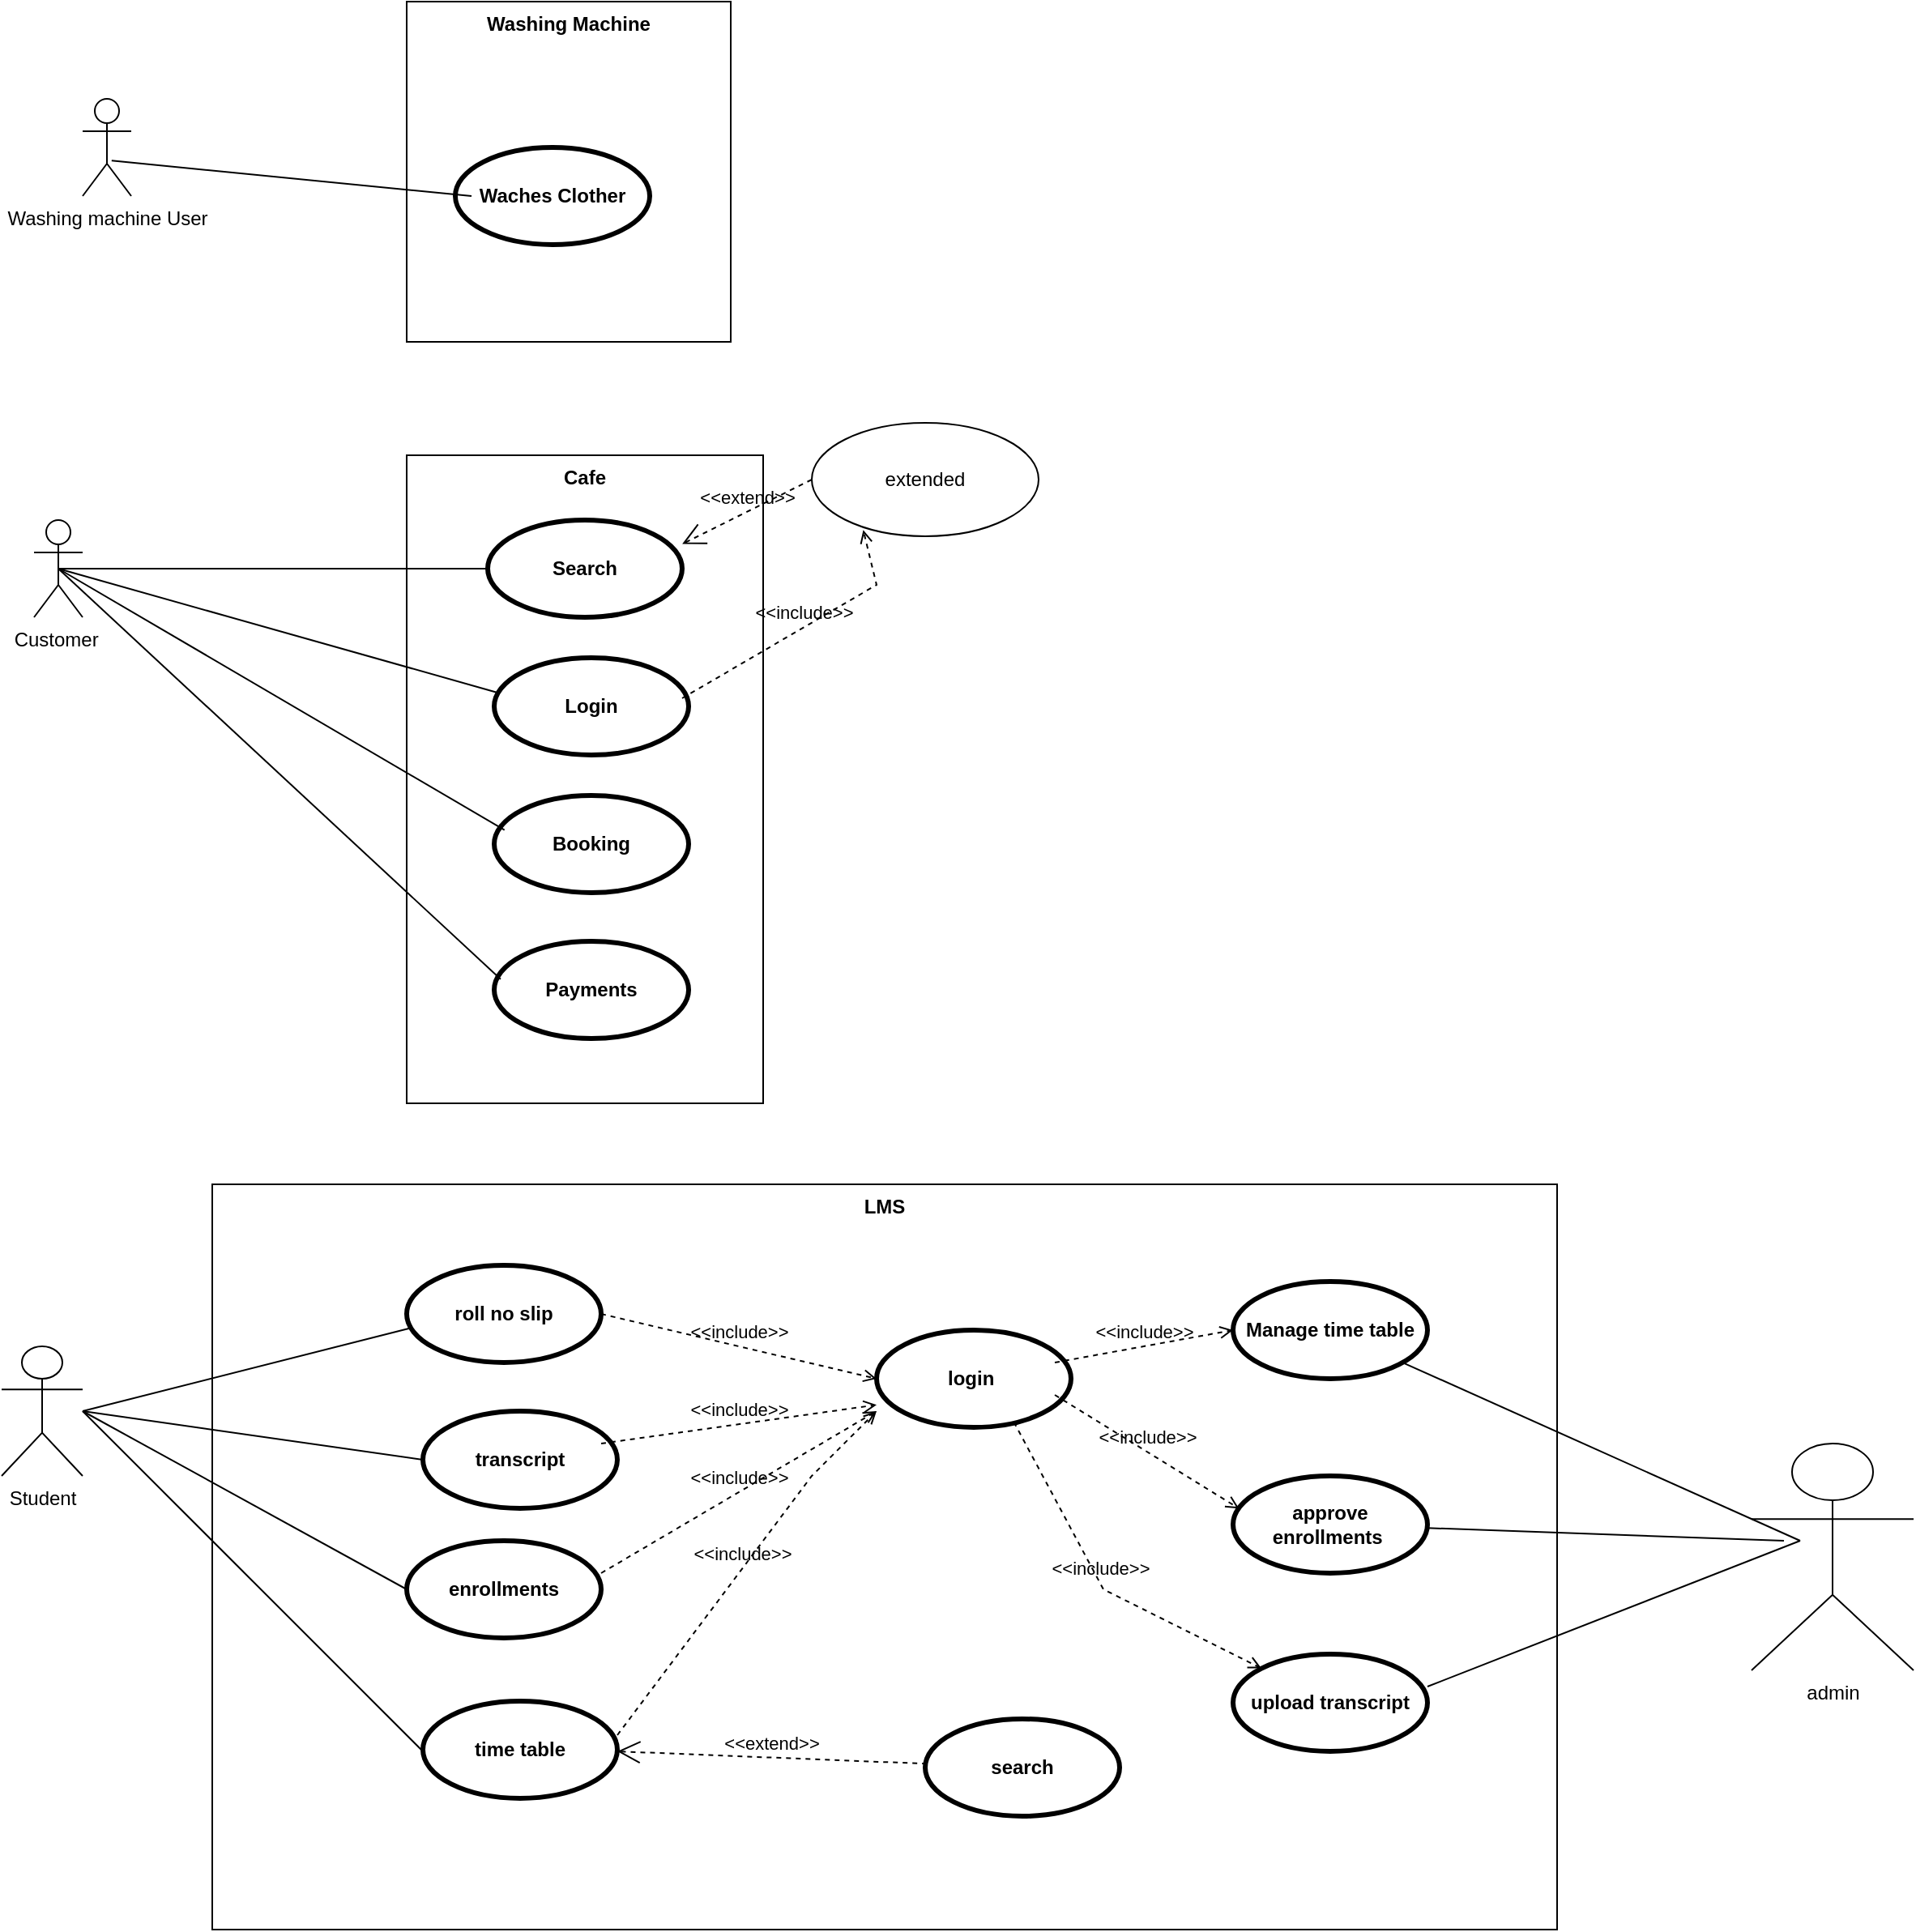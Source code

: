 <mxfile version="23.1.5" type="github">
  <diagram id="C5RBs43oDa-KdzZeNtuy" name="Page-1">
    <mxGraphModel dx="1399" dy="511" grid="1" gridSize="10" guides="1" tooltips="1" connect="1" arrows="1" fold="1" page="1" pageScale="1" pageWidth="827" pageHeight="1169" math="0" shadow="0">
      <root>
        <mxCell id="WIyWlLk6GJQsqaUBKTNV-0" />
        <mxCell id="WIyWlLk6GJQsqaUBKTNV-1" parent="WIyWlLk6GJQsqaUBKTNV-0" />
        <mxCell id="X7WGage1cs4umBxfLJLf-0" value="Washing machine User" style="shape=umlActor;html=1;verticalLabelPosition=bottom;verticalAlign=top;align=center;" vertex="1" parent="WIyWlLk6GJQsqaUBKTNV-1">
          <mxGeometry x="100" y="180" width="30" height="60" as="geometry" />
        </mxCell>
        <mxCell id="X7WGage1cs4umBxfLJLf-2" value="Washing Machine" style="shape=rect;html=1;verticalAlign=top;fontStyle=1;whiteSpace=wrap;align=center;" vertex="1" parent="WIyWlLk6GJQsqaUBKTNV-1">
          <mxGeometry x="300" y="120" width="200" height="210" as="geometry" />
        </mxCell>
        <mxCell id="X7WGage1cs4umBxfLJLf-3" value="Waches Clother" style="shape=ellipse;html=1;strokeWidth=3;fontStyle=1;whiteSpace=wrap;align=center;perimeter=ellipsePerimeter;" vertex="1" parent="WIyWlLk6GJQsqaUBKTNV-1">
          <mxGeometry x="330" y="210" width="120" height="60" as="geometry" />
        </mxCell>
        <mxCell id="X7WGage1cs4umBxfLJLf-7" value="" style="edgeStyle=none;html=1;endArrow=none;verticalAlign=bottom;rounded=0;exitX=0.597;exitY=0.636;exitDx=0;exitDy=0;exitPerimeter=0;" edge="1" parent="WIyWlLk6GJQsqaUBKTNV-1" source="X7WGage1cs4umBxfLJLf-0">
          <mxGeometry width="160" relative="1" as="geometry">
            <mxPoint x="180" y="240" as="sourcePoint" />
            <mxPoint x="340" y="240" as="targetPoint" />
          </mxGeometry>
        </mxCell>
        <mxCell id="X7WGage1cs4umBxfLJLf-8" value="Customer&amp;nbsp;" style="shape=umlActor;html=1;verticalLabelPosition=bottom;verticalAlign=top;align=center;" vertex="1" parent="WIyWlLk6GJQsqaUBKTNV-1">
          <mxGeometry x="70" y="440" width="30" height="60" as="geometry" />
        </mxCell>
        <mxCell id="X7WGage1cs4umBxfLJLf-9" value="Cafe" style="shape=rect;html=1;verticalAlign=top;fontStyle=1;whiteSpace=wrap;align=center;" vertex="1" parent="WIyWlLk6GJQsqaUBKTNV-1">
          <mxGeometry x="300" y="400" width="220" height="400" as="geometry" />
        </mxCell>
        <mxCell id="X7WGage1cs4umBxfLJLf-10" value="Search" style="shape=ellipse;html=1;strokeWidth=3;fontStyle=1;whiteSpace=wrap;align=center;perimeter=ellipsePerimeter;" vertex="1" parent="WIyWlLk6GJQsqaUBKTNV-1">
          <mxGeometry x="350" y="440" width="120" height="60" as="geometry" />
        </mxCell>
        <mxCell id="X7WGage1cs4umBxfLJLf-11" value="Login" style="shape=ellipse;html=1;strokeWidth=3;fontStyle=1;whiteSpace=wrap;align=center;perimeter=ellipsePerimeter;" vertex="1" parent="WIyWlLk6GJQsqaUBKTNV-1">
          <mxGeometry x="354" y="525" width="120" height="60" as="geometry" />
        </mxCell>
        <mxCell id="X7WGage1cs4umBxfLJLf-12" value="Booking" style="shape=ellipse;html=1;strokeWidth=3;fontStyle=1;whiteSpace=wrap;align=center;perimeter=ellipsePerimeter;" vertex="1" parent="WIyWlLk6GJQsqaUBKTNV-1">
          <mxGeometry x="354" y="610" width="120" height="60" as="geometry" />
        </mxCell>
        <mxCell id="X7WGage1cs4umBxfLJLf-15" value="" style="edgeStyle=none;html=1;endArrow=none;verticalAlign=bottom;rounded=0;exitX=0.5;exitY=0.5;exitDx=0;exitDy=0;exitPerimeter=0;" edge="1" parent="WIyWlLk6GJQsqaUBKTNV-1" source="X7WGage1cs4umBxfLJLf-8" target="X7WGage1cs4umBxfLJLf-10">
          <mxGeometry width="160" relative="1" as="geometry">
            <mxPoint x="190" y="470" as="sourcePoint" />
            <mxPoint x="360" y="470" as="targetPoint" />
          </mxGeometry>
        </mxCell>
        <mxCell id="X7WGage1cs4umBxfLJLf-16" value="" style="edgeStyle=none;html=1;endArrow=none;verticalAlign=bottom;rounded=0;exitX=0.5;exitY=0.5;exitDx=0;exitDy=0;exitPerimeter=0;entryX=0.009;entryY=0.354;entryDx=0;entryDy=0;entryPerimeter=0;" edge="1" parent="WIyWlLk6GJQsqaUBKTNV-1" source="X7WGage1cs4umBxfLJLf-8" target="X7WGage1cs4umBxfLJLf-11">
          <mxGeometry width="160" relative="1" as="geometry">
            <mxPoint x="220" y="540" as="sourcePoint" />
            <mxPoint x="380" y="540" as="targetPoint" />
          </mxGeometry>
        </mxCell>
        <mxCell id="X7WGage1cs4umBxfLJLf-17" value="" style="edgeStyle=none;html=1;endArrow=none;verticalAlign=bottom;rounded=0;exitX=0.5;exitY=0.5;exitDx=0;exitDy=0;exitPerimeter=0;entryX=0.053;entryY=0.355;entryDx=0;entryDy=0;entryPerimeter=0;" edge="1" parent="WIyWlLk6GJQsqaUBKTNV-1" source="X7WGage1cs4umBxfLJLf-8" target="X7WGage1cs4umBxfLJLf-12">
          <mxGeometry width="160" relative="1" as="geometry">
            <mxPoint x="190" y="630" as="sourcePoint" />
            <mxPoint x="350" y="630" as="targetPoint" />
          </mxGeometry>
        </mxCell>
        <mxCell id="X7WGage1cs4umBxfLJLf-18" value="Payments" style="shape=ellipse;html=1;strokeWidth=3;fontStyle=1;whiteSpace=wrap;align=center;perimeter=ellipsePerimeter;" vertex="1" parent="WIyWlLk6GJQsqaUBKTNV-1">
          <mxGeometry x="354" y="700" width="120" height="60" as="geometry" />
        </mxCell>
        <mxCell id="X7WGage1cs4umBxfLJLf-19" value="" style="edgeStyle=none;html=1;endArrow=none;verticalAlign=bottom;rounded=0;entryX=0.033;entryY=0.39;entryDx=0;entryDy=0;entryPerimeter=0;" edge="1" parent="WIyWlLk6GJQsqaUBKTNV-1" target="X7WGage1cs4umBxfLJLf-18">
          <mxGeometry width="160" relative="1" as="geometry">
            <mxPoint x="85" y="470" as="sourcePoint" />
            <mxPoint x="350" y="740" as="targetPoint" />
          </mxGeometry>
        </mxCell>
        <mxCell id="X7WGage1cs4umBxfLJLf-24" value="extended" style="ellipse;whiteSpace=wrap;html=1;" vertex="1" parent="WIyWlLk6GJQsqaUBKTNV-1">
          <mxGeometry x="550" y="380" width="140" height="70" as="geometry" />
        </mxCell>
        <mxCell id="X7WGage1cs4umBxfLJLf-29" value="&amp;lt;&amp;lt;extend&amp;gt;&amp;gt;" style="edgeStyle=none;html=1;startArrow=open;endArrow=none;startSize=12;verticalAlign=bottom;dashed=1;labelBackgroundColor=none;rounded=0;entryX=0;entryY=0.5;entryDx=0;entryDy=0;exitX=0.773;exitY=0.137;exitDx=0;exitDy=0;exitPerimeter=0;" edge="1" parent="WIyWlLk6GJQsqaUBKTNV-1" source="X7WGage1cs4umBxfLJLf-9" target="X7WGage1cs4umBxfLJLf-24">
          <mxGeometry width="160" relative="1" as="geometry">
            <mxPoint x="440" y="440" as="sourcePoint" />
            <mxPoint x="600" y="440" as="targetPoint" />
          </mxGeometry>
        </mxCell>
        <mxCell id="X7WGage1cs4umBxfLJLf-30" value="&amp;lt;&amp;lt;include&amp;gt;&amp;gt;" style="edgeStyle=none;html=1;endArrow=open;verticalAlign=bottom;dashed=1;labelBackgroundColor=none;rounded=0;entryX=0.227;entryY=0.945;entryDx=0;entryDy=0;entryPerimeter=0;" edge="1" parent="WIyWlLk6GJQsqaUBKTNV-1" target="X7WGage1cs4umBxfLJLf-24">
          <mxGeometry width="160" relative="1" as="geometry">
            <mxPoint x="470" y="550" as="sourcePoint" />
            <mxPoint x="630" y="550" as="targetPoint" />
            <Array as="points">
              <mxPoint x="590" y="480" />
            </Array>
          </mxGeometry>
        </mxCell>
        <mxCell id="X7WGage1cs4umBxfLJLf-31" value="Student" style="shape=umlActor;html=1;verticalLabelPosition=bottom;verticalAlign=top;align=center;" vertex="1" parent="WIyWlLk6GJQsqaUBKTNV-1">
          <mxGeometry x="50" y="950" width="50" height="80" as="geometry" />
        </mxCell>
        <mxCell id="X7WGage1cs4umBxfLJLf-34" value="LMS" style="shape=rect;html=1;verticalAlign=top;fontStyle=1;whiteSpace=wrap;align=center;" vertex="1" parent="WIyWlLk6GJQsqaUBKTNV-1">
          <mxGeometry x="180" y="850" width="830" height="460" as="geometry" />
        </mxCell>
        <mxCell id="X7WGage1cs4umBxfLJLf-35" value="login&amp;nbsp;" style="shape=ellipse;html=1;strokeWidth=3;fontStyle=1;whiteSpace=wrap;align=center;perimeter=ellipsePerimeter;" vertex="1" parent="WIyWlLk6GJQsqaUBKTNV-1">
          <mxGeometry x="590" y="940" width="120" height="60" as="geometry" />
        </mxCell>
        <mxCell id="X7WGage1cs4umBxfLJLf-36" value="transcript" style="shape=ellipse;html=1;strokeWidth=3;fontStyle=1;whiteSpace=wrap;align=center;perimeter=ellipsePerimeter;" vertex="1" parent="WIyWlLk6GJQsqaUBKTNV-1">
          <mxGeometry x="310" y="990" width="120" height="60" as="geometry" />
        </mxCell>
        <mxCell id="X7WGage1cs4umBxfLJLf-37" value="enrollments" style="shape=ellipse;html=1;strokeWidth=3;fontStyle=1;whiteSpace=wrap;align=center;perimeter=ellipsePerimeter;" vertex="1" parent="WIyWlLk6GJQsqaUBKTNV-1">
          <mxGeometry x="300" y="1070" width="120" height="60" as="geometry" />
        </mxCell>
        <mxCell id="X7WGage1cs4umBxfLJLf-38" value="time table" style="shape=ellipse;html=1;strokeWidth=3;fontStyle=1;whiteSpace=wrap;align=center;perimeter=ellipsePerimeter;" vertex="1" parent="WIyWlLk6GJQsqaUBKTNV-1">
          <mxGeometry x="310" y="1169" width="120" height="60" as="geometry" />
        </mxCell>
        <mxCell id="X7WGage1cs4umBxfLJLf-41" value="&amp;lt;&amp;lt;include&amp;gt;&amp;gt;" style="edgeStyle=none;html=1;endArrow=open;verticalAlign=bottom;dashed=1;labelBackgroundColor=none;rounded=0;entryX=0;entryY=0.769;entryDx=0;entryDy=0;entryPerimeter=0;" edge="1" parent="WIyWlLk6GJQsqaUBKTNV-1" target="X7WGage1cs4umBxfLJLf-35">
          <mxGeometry width="160" relative="1" as="geometry">
            <mxPoint x="420" y="1010" as="sourcePoint" />
            <mxPoint x="580" y="1010" as="targetPoint" />
          </mxGeometry>
        </mxCell>
        <mxCell id="X7WGage1cs4umBxfLJLf-42" value="&amp;lt;&amp;lt;include&amp;gt;&amp;gt;" style="edgeStyle=none;html=1;endArrow=open;verticalAlign=bottom;dashed=1;labelBackgroundColor=none;rounded=0;" edge="1" parent="WIyWlLk6GJQsqaUBKTNV-1">
          <mxGeometry width="160" relative="1" as="geometry">
            <mxPoint x="420" y="1090" as="sourcePoint" />
            <mxPoint x="590" y="990" as="targetPoint" />
          </mxGeometry>
        </mxCell>
        <mxCell id="X7WGage1cs4umBxfLJLf-43" value="roll no slip" style="shape=ellipse;html=1;strokeWidth=3;fontStyle=1;whiteSpace=wrap;align=center;perimeter=ellipsePerimeter;" vertex="1" parent="WIyWlLk6GJQsqaUBKTNV-1">
          <mxGeometry x="300" y="900" width="120" height="60" as="geometry" />
        </mxCell>
        <mxCell id="X7WGage1cs4umBxfLJLf-44" value="&amp;lt;&amp;lt;include&amp;gt;&amp;gt;" style="edgeStyle=none;html=1;endArrow=open;verticalAlign=bottom;dashed=1;labelBackgroundColor=none;rounded=0;entryX=0;entryY=0.5;entryDx=0;entryDy=0;" edge="1" parent="WIyWlLk6GJQsqaUBKTNV-1" target="X7WGage1cs4umBxfLJLf-35">
          <mxGeometry width="160" relative="1" as="geometry">
            <mxPoint x="420" y="930" as="sourcePoint" />
            <mxPoint x="580" y="930" as="targetPoint" />
          </mxGeometry>
        </mxCell>
        <mxCell id="X7WGage1cs4umBxfLJLf-45" value="&amp;lt;&amp;lt;include&amp;gt;&amp;gt;" style="edgeStyle=none;html=1;endArrow=open;verticalAlign=bottom;dashed=1;labelBackgroundColor=none;rounded=0;" edge="1" parent="WIyWlLk6GJQsqaUBKTNV-1">
          <mxGeometry width="160" relative="1" as="geometry">
            <mxPoint x="430" y="1190" as="sourcePoint" />
            <mxPoint x="590" y="990" as="targetPoint" />
            <Array as="points">
              <mxPoint x="550" y="1030" />
            </Array>
          </mxGeometry>
        </mxCell>
        <mxCell id="X7WGage1cs4umBxfLJLf-46" value="search" style="shape=ellipse;html=1;strokeWidth=3;fontStyle=1;whiteSpace=wrap;align=center;perimeter=ellipsePerimeter;" vertex="1" parent="WIyWlLk6GJQsqaUBKTNV-1">
          <mxGeometry x="620" y="1180" width="120" height="60" as="geometry" />
        </mxCell>
        <mxCell id="X7WGage1cs4umBxfLJLf-47" value="&amp;lt;&amp;lt;extend&amp;gt;&amp;gt;" style="edgeStyle=none;html=1;startArrow=open;endArrow=none;startSize=12;verticalAlign=bottom;dashed=1;labelBackgroundColor=none;rounded=0;" edge="1" parent="WIyWlLk6GJQsqaUBKTNV-1" target="X7WGage1cs4umBxfLJLf-46">
          <mxGeometry width="160" relative="1" as="geometry">
            <mxPoint x="430" y="1200" as="sourcePoint" />
            <mxPoint x="590" y="1200" as="targetPoint" />
          </mxGeometry>
        </mxCell>
        <mxCell id="X7WGage1cs4umBxfLJLf-48" value="" style="edgeStyle=none;html=1;endArrow=none;verticalAlign=bottom;rounded=0;entryX=0.023;entryY=0.643;entryDx=0;entryDy=0;entryPerimeter=0;" edge="1" parent="WIyWlLk6GJQsqaUBKTNV-1" target="X7WGage1cs4umBxfLJLf-43">
          <mxGeometry width="160" relative="1" as="geometry">
            <mxPoint x="100" y="990" as="sourcePoint" />
            <mxPoint x="260" y="990" as="targetPoint" />
          </mxGeometry>
        </mxCell>
        <mxCell id="X7WGage1cs4umBxfLJLf-49" value="" style="edgeStyle=none;html=1;endArrow=none;verticalAlign=bottom;rounded=0;" edge="1" parent="WIyWlLk6GJQsqaUBKTNV-1">
          <mxGeometry width="160" relative="1" as="geometry">
            <mxPoint x="100" y="990" as="sourcePoint" />
            <mxPoint x="310" y="1020" as="targetPoint" />
          </mxGeometry>
        </mxCell>
        <mxCell id="X7WGage1cs4umBxfLJLf-50" value="" style="edgeStyle=none;html=1;endArrow=none;verticalAlign=bottom;rounded=0;" edge="1" parent="WIyWlLk6GJQsqaUBKTNV-1">
          <mxGeometry width="160" relative="1" as="geometry">
            <mxPoint x="100" y="990" as="sourcePoint" />
            <mxPoint x="300" y="1100" as="targetPoint" />
          </mxGeometry>
        </mxCell>
        <mxCell id="X7WGage1cs4umBxfLJLf-51" value="" style="edgeStyle=none;html=1;endArrow=none;verticalAlign=bottom;rounded=0;" edge="1" parent="WIyWlLk6GJQsqaUBKTNV-1">
          <mxGeometry width="160" relative="1" as="geometry">
            <mxPoint x="100" y="990" as="sourcePoint" />
            <mxPoint x="310" y="1200" as="targetPoint" />
          </mxGeometry>
        </mxCell>
        <mxCell id="X7WGage1cs4umBxfLJLf-53" value="admin" style="shape=umlActor;html=1;verticalLabelPosition=bottom;verticalAlign=top;align=center;" vertex="1" parent="WIyWlLk6GJQsqaUBKTNV-1">
          <mxGeometry x="1130" y="1010" width="100" height="140" as="geometry" />
        </mxCell>
        <mxCell id="X7WGage1cs4umBxfLJLf-54" value="Manage time table" style="shape=ellipse;html=1;strokeWidth=3;fontStyle=1;whiteSpace=wrap;align=center;perimeter=ellipsePerimeter;" vertex="1" parent="WIyWlLk6GJQsqaUBKTNV-1">
          <mxGeometry x="810" y="910" width="120" height="60" as="geometry" />
        </mxCell>
        <mxCell id="X7WGage1cs4umBxfLJLf-55" value="approve enrollments&amp;nbsp;" style="shape=ellipse;html=1;strokeWidth=3;fontStyle=1;whiteSpace=wrap;align=center;perimeter=ellipsePerimeter;" vertex="1" parent="WIyWlLk6GJQsqaUBKTNV-1">
          <mxGeometry x="810" y="1030" width="120" height="60" as="geometry" />
        </mxCell>
        <mxCell id="X7WGage1cs4umBxfLJLf-56" value="upload transcript" style="shape=ellipse;html=1;strokeWidth=3;fontStyle=1;whiteSpace=wrap;align=center;perimeter=ellipsePerimeter;" vertex="1" parent="WIyWlLk6GJQsqaUBKTNV-1">
          <mxGeometry x="810" y="1140" width="120" height="60" as="geometry" />
        </mxCell>
        <mxCell id="X7WGage1cs4umBxfLJLf-57" value="" style="edgeStyle=none;html=1;endArrow=none;verticalAlign=bottom;rounded=0;" edge="1" parent="WIyWlLk6GJQsqaUBKTNV-1" source="X7WGage1cs4umBxfLJLf-54">
          <mxGeometry width="160" relative="1" as="geometry">
            <mxPoint x="1000" y="1070" as="sourcePoint" />
            <mxPoint x="1160" y="1070" as="targetPoint" />
          </mxGeometry>
        </mxCell>
        <mxCell id="X7WGage1cs4umBxfLJLf-58" value="" style="edgeStyle=none;html=1;endArrow=none;verticalAlign=bottom;rounded=0;" edge="1" parent="WIyWlLk6GJQsqaUBKTNV-1" source="X7WGage1cs4umBxfLJLf-55">
          <mxGeometry width="160" relative="1" as="geometry">
            <mxPoint x="960" y="1070" as="sourcePoint" />
            <mxPoint x="1150" y="1070" as="targetPoint" />
          </mxGeometry>
        </mxCell>
        <mxCell id="X7WGage1cs4umBxfLJLf-59" value="" style="edgeStyle=none;html=1;endArrow=none;verticalAlign=bottom;rounded=0;" edge="1" parent="WIyWlLk6GJQsqaUBKTNV-1">
          <mxGeometry width="160" relative="1" as="geometry">
            <mxPoint x="930" y="1160" as="sourcePoint" />
            <mxPoint x="1160" y="1070" as="targetPoint" />
          </mxGeometry>
        </mxCell>
        <mxCell id="X7WGage1cs4umBxfLJLf-60" value="&amp;lt;&amp;lt;include&amp;gt;&amp;gt;" style="edgeStyle=none;html=1;endArrow=open;verticalAlign=bottom;dashed=1;labelBackgroundColor=none;rounded=0;entryX=0;entryY=0.5;entryDx=0;entryDy=0;" edge="1" parent="WIyWlLk6GJQsqaUBKTNV-1" target="X7WGage1cs4umBxfLJLf-54">
          <mxGeometry width="160" relative="1" as="geometry">
            <mxPoint x="700" y="960" as="sourcePoint" />
            <mxPoint x="860" y="960" as="targetPoint" />
          </mxGeometry>
        </mxCell>
        <mxCell id="X7WGage1cs4umBxfLJLf-61" value="&amp;lt;&amp;lt;include&amp;gt;&amp;gt;" style="edgeStyle=none;html=1;endArrow=open;verticalAlign=bottom;dashed=1;labelBackgroundColor=none;rounded=0;entryX=0.031;entryY=0.335;entryDx=0;entryDy=0;entryPerimeter=0;" edge="1" parent="WIyWlLk6GJQsqaUBKTNV-1" target="X7WGage1cs4umBxfLJLf-55">
          <mxGeometry width="160" relative="1" as="geometry">
            <mxPoint x="700" y="980" as="sourcePoint" />
            <mxPoint x="860" y="980" as="targetPoint" />
          </mxGeometry>
        </mxCell>
        <mxCell id="X7WGage1cs4umBxfLJLf-62" value="&amp;lt;&amp;lt;include&amp;gt;&amp;gt;" style="edgeStyle=none;html=1;endArrow=open;verticalAlign=bottom;dashed=1;labelBackgroundColor=none;rounded=0;exitX=0.706;exitY=0.945;exitDx=0;exitDy=0;exitPerimeter=0;" edge="1" parent="WIyWlLk6GJQsqaUBKTNV-1" source="X7WGage1cs4umBxfLJLf-35" target="X7WGage1cs4umBxfLJLf-56">
          <mxGeometry width="160" relative="1" as="geometry">
            <mxPoint x="660" y="1100" as="sourcePoint" />
            <mxPoint x="820" y="1100" as="targetPoint" />
            <Array as="points">
              <mxPoint x="730" y="1100" />
            </Array>
          </mxGeometry>
        </mxCell>
      </root>
    </mxGraphModel>
  </diagram>
</mxfile>

